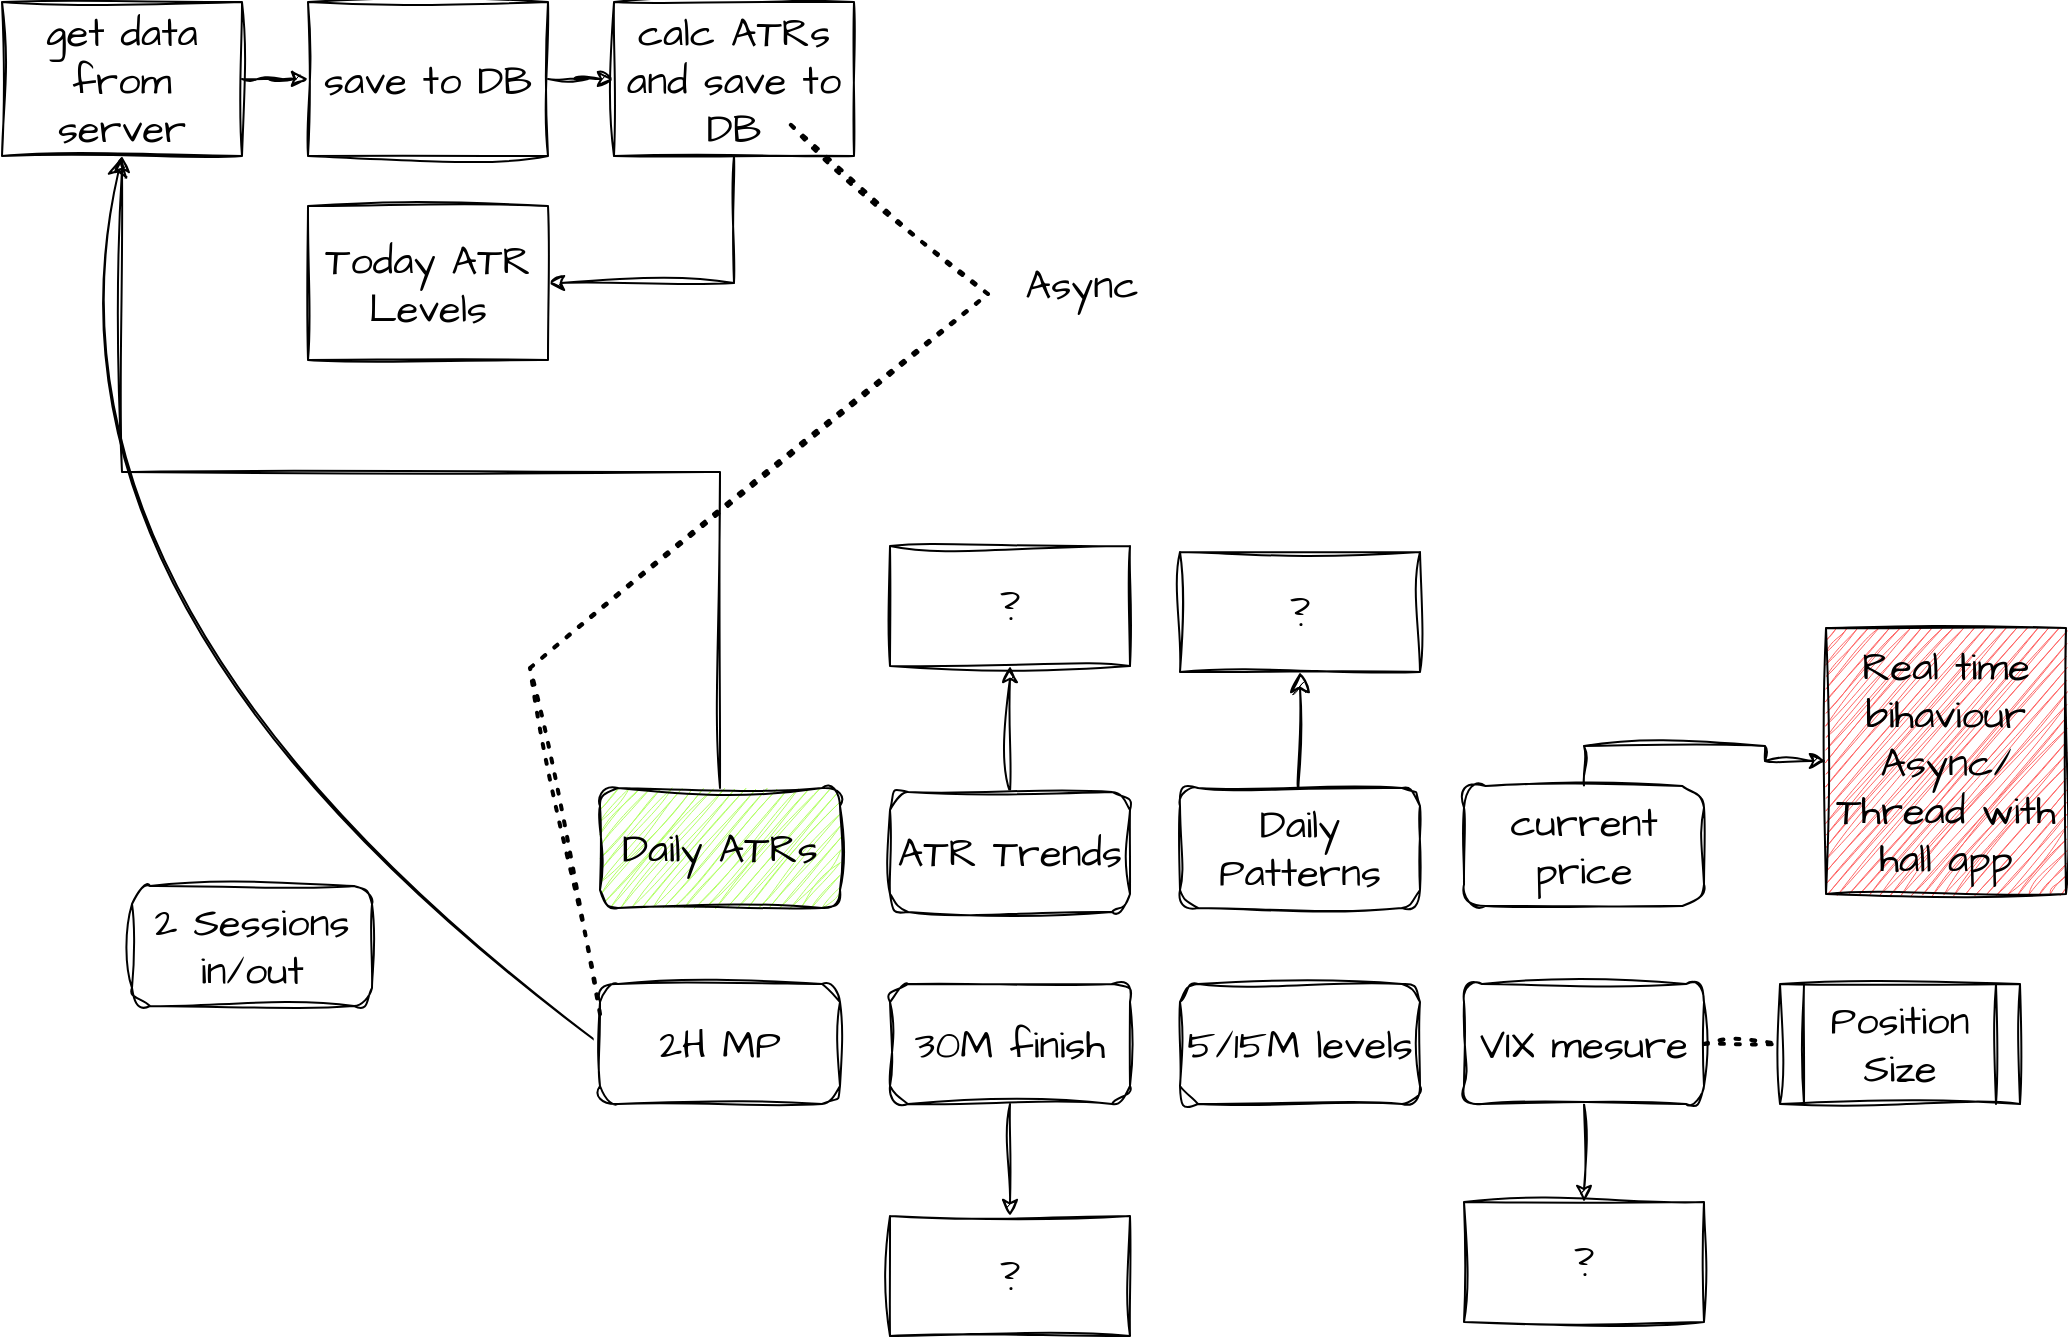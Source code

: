 <mxfile version="21.6.5" type="device" pages="7">
  <diagram id="d9sCb0YppfIdgZC53llZ" name="main">
    <mxGraphModel dx="1418" dy="828" grid="0" gridSize="10" guides="1" tooltips="1" connect="1" arrows="1" fold="1" page="1" pageScale="1" pageWidth="1169" pageHeight="827" background="none" math="0" shadow="0">
      <root>
        <mxCell id="0" />
        <mxCell id="1" parent="0" />
        <mxCell id="SPf4cBfet6onQZuEOQ-6-13" style="edgeStyle=orthogonalEdgeStyle;rounded=0;sketch=1;hachureGap=4;jiggle=2;curveFitting=1;orthogonalLoop=1;jettySize=auto;html=1;exitX=0.5;exitY=0;exitDx=0;exitDy=0;entryX=0;entryY=0.5;entryDx=0;entryDy=0;fontFamily=Architects Daughter;fontSource=https%3A%2F%2Ffonts.googleapis.com%2Fcss%3Ffamily%3DArchitects%2BDaughter;fontSize=16;" parent="1" source="Qs0tslCQ6b_Nw7MiR13L-1" target="SPf4cBfet6onQZuEOQ-6-11" edge="1">
          <mxGeometry relative="1" as="geometry" />
        </mxCell>
        <mxCell id="Qs0tslCQ6b_Nw7MiR13L-1" value="current price" style="rounded=1;whiteSpace=wrap;html=1;sketch=1;hachureGap=4;jiggle=2;curveFitting=1;fontFamily=Architects Daughter;fontSource=https%3A%2F%2Ffonts.googleapis.com%2Fcss%3Ffamily%3DArchitects%2BDaughter;fontSize=20;arcSize=18;" parent="1" vertex="1">
          <mxGeometry x="772" y="436" width="120" height="60" as="geometry" />
        </mxCell>
        <mxCell id="SPf4cBfet6onQZuEOQ-6-24" style="edgeStyle=none;curved=1;rounded=0;sketch=1;hachureGap=4;jiggle=2;curveFitting=1;orthogonalLoop=1;jettySize=auto;html=1;exitX=0;exitY=0.5;exitDx=0;exitDy=0;entryX=0.5;entryY=1;entryDx=0;entryDy=0;fontFamily=Architects Daughter;fontSource=https%3A%2F%2Ffonts.googleapis.com%2Fcss%3Ffamily%3DArchitects%2BDaughter;fontSize=16;startSize=8;endSize=8;" parent="1" source="SPf4cBfet6onQZuEOQ-6-1" target="SPf4cBfet6onQZuEOQ-6-14" edge="1">
          <mxGeometry relative="1" as="geometry">
            <Array as="points">
              <mxPoint x="49" y="352" />
            </Array>
          </mxGeometry>
        </mxCell>
        <mxCell id="SPf4cBfet6onQZuEOQ-6-1" value="2H MP" style="rounded=1;whiteSpace=wrap;html=1;sketch=1;hachureGap=4;jiggle=2;curveFitting=1;fontFamily=Architects Daughter;fontSource=https%3A%2F%2Ffonts.googleapis.com%2Fcss%3Ffamily%3DArchitects%2BDaughter;fontSize=20;" parent="1" vertex="1">
          <mxGeometry x="340" y="535" width="120" height="60" as="geometry" />
        </mxCell>
        <mxCell id="SPf4cBfet6onQZuEOQ-6-2" value="5/15M levels" style="rounded=1;whiteSpace=wrap;html=1;sketch=1;hachureGap=4;jiggle=2;curveFitting=1;fontFamily=Architects Daughter;fontSource=https%3A%2F%2Ffonts.googleapis.com%2Fcss%3Ffamily%3DArchitects%2BDaughter;fontSize=20;" parent="1" vertex="1">
          <mxGeometry x="630" y="535" width="120" height="60" as="geometry" />
        </mxCell>
        <mxCell id="SPf4cBfet6onQZuEOQ-6-17" style="edgeStyle=orthogonalEdgeStyle;rounded=0;sketch=1;hachureGap=4;jiggle=2;curveFitting=1;orthogonalLoop=1;jettySize=auto;html=1;exitX=0.5;exitY=0;exitDx=0;exitDy=0;entryX=0.5;entryY=1;entryDx=0;entryDy=0;fontFamily=Architects Daughter;fontSource=https%3A%2F%2Ffonts.googleapis.com%2Fcss%3Ffamily%3DArchitects%2BDaughter;fontSize=16;" parent="1" source="SPf4cBfet6onQZuEOQ-6-3" target="SPf4cBfet6onQZuEOQ-6-14" edge="1">
          <mxGeometry relative="1" as="geometry" />
        </mxCell>
        <mxCell id="SPf4cBfet6onQZuEOQ-6-3" value="Daily ATRs" style="rounded=1;whiteSpace=wrap;html=1;sketch=1;hachureGap=4;jiggle=2;curveFitting=1;fontFamily=Architects Daughter;fontSource=https%3A%2F%2Ffonts.googleapis.com%2Fcss%3Ffamily%3DArchitects%2BDaughter;fontSize=20;shadow=0;glass=0;fillColor=#B3FF66;" parent="1" vertex="1">
          <mxGeometry x="340" y="437" width="120" height="60" as="geometry" />
        </mxCell>
        <mxCell id="SwcQJecywM94MdRh_J2i-4" value="" style="edgeStyle=orthogonalEdgeStyle;rounded=0;sketch=1;hachureGap=4;jiggle=2;curveFitting=1;orthogonalLoop=1;jettySize=auto;html=1;fontFamily=Architects Daughter;fontSource=https%3A%2F%2Ffonts.googleapis.com%2Fcss%3Ffamily%3DArchitects%2BDaughter;fontSize=16;" parent="1" source="SPf4cBfet6onQZuEOQ-6-4" target="SwcQJecywM94MdRh_J2i-3" edge="1">
          <mxGeometry relative="1" as="geometry" />
        </mxCell>
        <mxCell id="SPf4cBfet6onQZuEOQ-6-4" value="30M finish" style="rounded=1;whiteSpace=wrap;html=1;sketch=1;hachureGap=4;jiggle=2;curveFitting=1;fontFamily=Architects Daughter;fontSource=https%3A%2F%2Ffonts.googleapis.com%2Fcss%3Ffamily%3DArchitects%2BDaughter;fontSize=20;" parent="1" vertex="1">
          <mxGeometry x="485" y="535" width="120" height="60" as="geometry" />
        </mxCell>
        <mxCell id="SPf4cBfet6onQZuEOQ-6-23" value="" style="edgeStyle=none;curved=1;rounded=0;sketch=1;hachureGap=4;jiggle=2;curveFitting=1;orthogonalLoop=1;jettySize=auto;html=1;fontFamily=Architects Daughter;fontSource=https%3A%2F%2Ffonts.googleapis.com%2Fcss%3Ffamily%3DArchitects%2BDaughter;fontSize=16;startSize=8;endSize=8;" parent="1" source="SPf4cBfet6onQZuEOQ-6-6" target="SPf4cBfet6onQZuEOQ-6-22" edge="1">
          <mxGeometry relative="1" as="geometry" />
        </mxCell>
        <mxCell id="SPf4cBfet6onQZuEOQ-6-6" value="Daily Patterns" style="rounded=1;whiteSpace=wrap;html=1;sketch=1;hachureGap=4;jiggle=2;curveFitting=1;fontFamily=Architects Daughter;fontSource=https%3A%2F%2Ffonts.googleapis.com%2Fcss%3Ffamily%3DArchitects%2BDaughter;fontSize=20;" parent="1" vertex="1">
          <mxGeometry x="630" y="437" width="120" height="60" as="geometry" />
        </mxCell>
        <mxCell id="SPf4cBfet6onQZuEOQ-6-21" style="edgeStyle=orthogonalEdgeStyle;rounded=0;sketch=1;hachureGap=4;jiggle=2;curveFitting=1;orthogonalLoop=1;jettySize=auto;html=1;exitX=0.5;exitY=0;exitDx=0;exitDy=0;entryX=0.5;entryY=1;entryDx=0;entryDy=0;fontFamily=Architects Daughter;fontSource=https%3A%2F%2Ffonts.googleapis.com%2Fcss%3Ffamily%3DArchitects%2BDaughter;fontSize=16;" parent="1" source="SPf4cBfet6onQZuEOQ-6-7" target="SPf4cBfet6onQZuEOQ-6-20" edge="1">
          <mxGeometry relative="1" as="geometry" />
        </mxCell>
        <mxCell id="SPf4cBfet6onQZuEOQ-6-7" value="ATR Trends" style="rounded=1;whiteSpace=wrap;html=1;sketch=1;hachureGap=4;jiggle=2;curveFitting=1;fontFamily=Architects Daughter;fontSource=https%3A%2F%2Ffonts.googleapis.com%2Fcss%3Ffamily%3DArchitects%2BDaughter;fontSize=20;" parent="1" vertex="1">
          <mxGeometry x="485" y="439" width="120" height="60" as="geometry" />
        </mxCell>
        <mxCell id="SPf4cBfet6onQZuEOQ-6-11" value="Real time bihaviour&lt;br&gt;Async/&lt;br&gt;Thread with hall app" style="rounded=0;whiteSpace=wrap;html=1;sketch=1;hachureGap=4;jiggle=2;curveFitting=1;fontFamily=Architects Daughter;fontSource=https%3A%2F%2Ffonts.googleapis.com%2Fcss%3Ffamily%3DArchitects%2BDaughter;fontSize=20;fillColor=#FF6666;" parent="1" vertex="1">
          <mxGeometry x="953" y="357" width="120" height="133" as="geometry" />
        </mxCell>
        <mxCell id="SPf4cBfet6onQZuEOQ-6-18" value="" style="edgeStyle=orthogonalEdgeStyle;rounded=0;sketch=1;hachureGap=4;jiggle=2;curveFitting=1;orthogonalLoop=1;jettySize=auto;html=1;fontFamily=Architects Daughter;fontSource=https%3A%2F%2Ffonts.googleapis.com%2Fcss%3Ffamily%3DArchitects%2BDaughter;fontSize=16;" parent="1" source="SPf4cBfet6onQZuEOQ-6-14" target="SPf4cBfet6onQZuEOQ-6-15" edge="1">
          <mxGeometry relative="1" as="geometry" />
        </mxCell>
        <mxCell id="SPf4cBfet6onQZuEOQ-6-14" value="get data from server" style="rounded=0;whiteSpace=wrap;html=1;sketch=1;hachureGap=4;jiggle=2;curveFitting=1;fontFamily=Architects Daughter;fontSource=https%3A%2F%2Ffonts.googleapis.com%2Fcss%3Ffamily%3DArchitects%2BDaughter;fontSize=20;" parent="1" vertex="1">
          <mxGeometry x="41" y="44" width="120" height="77" as="geometry" />
        </mxCell>
        <mxCell id="SPf4cBfet6onQZuEOQ-6-19" value="" style="edgeStyle=orthogonalEdgeStyle;rounded=0;sketch=1;hachureGap=4;jiggle=2;curveFitting=1;orthogonalLoop=1;jettySize=auto;html=1;fontFamily=Architects Daughter;fontSource=https%3A%2F%2Ffonts.googleapis.com%2Fcss%3Ffamily%3DArchitects%2BDaughter;fontSize=16;" parent="1" source="SPf4cBfet6onQZuEOQ-6-15" target="SPf4cBfet6onQZuEOQ-6-16" edge="1">
          <mxGeometry relative="1" as="geometry" />
        </mxCell>
        <mxCell id="SPf4cBfet6onQZuEOQ-6-15" value="save to DB" style="rounded=0;whiteSpace=wrap;html=1;sketch=1;hachureGap=4;jiggle=2;curveFitting=1;fontFamily=Architects Daughter;fontSource=https%3A%2F%2Ffonts.googleapis.com%2Fcss%3Ffamily%3DArchitects%2BDaughter;fontSize=20;" parent="1" vertex="1">
          <mxGeometry x="194" y="44" width="120" height="77" as="geometry" />
        </mxCell>
        <mxCell id="3Yhd5pdRoqrVxaivQyFC-2" style="edgeStyle=orthogonalEdgeStyle;rounded=0;sketch=1;hachureGap=4;jiggle=2;curveFitting=1;orthogonalLoop=1;jettySize=auto;html=1;exitX=0.5;exitY=1;exitDx=0;exitDy=0;entryX=1;entryY=0.5;entryDx=0;entryDy=0;fontFamily=Architects Daughter;fontSource=https%3A%2F%2Ffonts.googleapis.com%2Fcss%3Ffamily%3DArchitects%2BDaughter;fontSize=16;" parent="1" source="SPf4cBfet6onQZuEOQ-6-16" target="3Yhd5pdRoqrVxaivQyFC-1" edge="1">
          <mxGeometry relative="1" as="geometry" />
        </mxCell>
        <mxCell id="SPf4cBfet6onQZuEOQ-6-16" value="calc ATRs and save to DB" style="rounded=0;whiteSpace=wrap;html=1;sketch=1;hachureGap=4;jiggle=2;curveFitting=1;fontFamily=Architects Daughter;fontSource=https%3A%2F%2Ffonts.googleapis.com%2Fcss%3Ffamily%3DArchitects%2BDaughter;fontSize=20;" parent="1" vertex="1">
          <mxGeometry x="347" y="44" width="120" height="77" as="geometry" />
        </mxCell>
        <mxCell id="SPf4cBfet6onQZuEOQ-6-20" value="?" style="rounded=0;whiteSpace=wrap;html=1;sketch=1;hachureGap=4;jiggle=2;curveFitting=1;fontFamily=Architects Daughter;fontSource=https%3A%2F%2Ffonts.googleapis.com%2Fcss%3Ffamily%3DArchitects%2BDaughter;fontSize=20;" parent="1" vertex="1">
          <mxGeometry x="485" y="316" width="120" height="60" as="geometry" />
        </mxCell>
        <mxCell id="SPf4cBfet6onQZuEOQ-6-22" value="?" style="rounded=0;whiteSpace=wrap;html=1;sketch=1;hachureGap=4;jiggle=2;curveFitting=1;fontFamily=Architects Daughter;fontSource=https%3A%2F%2Ffonts.googleapis.com%2Fcss%3Ffamily%3DArchitects%2BDaughter;fontSize=20;" parent="1" vertex="1">
          <mxGeometry x="630" y="319" width="120" height="60" as="geometry" />
        </mxCell>
        <mxCell id="3Yhd5pdRoqrVxaivQyFC-1" value="Today ATR Levels" style="rounded=0;whiteSpace=wrap;html=1;sketch=1;hachureGap=4;jiggle=2;curveFitting=1;fontFamily=Architects Daughter;fontSource=https%3A%2F%2Ffonts.googleapis.com%2Fcss%3Ffamily%3DArchitects%2BDaughter;fontSize=20;" parent="1" vertex="1">
          <mxGeometry x="194" y="146" width="120" height="77" as="geometry" />
        </mxCell>
        <mxCell id="zjq5U7VVoBbWQeQ-ou5R-1" value="" style="endArrow=none;dashed=1;html=1;dashPattern=1 3;strokeWidth=2;rounded=0;sketch=1;hachureGap=4;jiggle=2;curveFitting=1;fontFamily=Architects Daughter;fontSource=https%3A%2F%2Ffonts.googleapis.com%2Fcss%3Ffamily%3DArchitects%2BDaughter;fontSize=16;entryX=0.733;entryY=0.792;entryDx=0;entryDy=0;entryPerimeter=0;exitX=0;exitY=0.25;exitDx=0;exitDy=0;" parent="1" source="SPf4cBfet6onQZuEOQ-6-1" target="SPf4cBfet6onQZuEOQ-6-16" edge="1">
          <mxGeometry width="50" height="50" relative="1" as="geometry">
            <mxPoint x="613" y="431" as="sourcePoint" />
            <mxPoint x="663" y="381" as="targetPoint" />
            <Array as="points">
              <mxPoint x="305" y="377" />
              <mxPoint x="534" y="190" />
            </Array>
          </mxGeometry>
        </mxCell>
        <mxCell id="zjq5U7VVoBbWQeQ-ou5R-2" value="Async" style="text;html=1;strokeColor=none;fillColor=none;align=center;verticalAlign=middle;whiteSpace=wrap;rounded=0;fontSize=20;fontFamily=Architects Daughter;" parent="1" vertex="1">
          <mxGeometry x="551" y="169.5" width="60" height="30" as="geometry" />
        </mxCell>
        <mxCell id="SwcQJecywM94MdRh_J2i-2" value="" style="edgeStyle=orthogonalEdgeStyle;rounded=0;sketch=1;hachureGap=4;jiggle=2;curveFitting=1;orthogonalLoop=1;jettySize=auto;html=1;fontFamily=Architects Daughter;fontSource=https%3A%2F%2Ffonts.googleapis.com%2Fcss%3Ffamily%3DArchitects%2BDaughter;fontSize=16;" parent="1" source="WvkDAj87Vqx4E1l7cqWq-1" target="SwcQJecywM94MdRh_J2i-1" edge="1">
          <mxGeometry relative="1" as="geometry" />
        </mxCell>
        <mxCell id="WvkDAj87Vqx4E1l7cqWq-1" value="VIX mesure" style="rounded=1;whiteSpace=wrap;html=1;sketch=1;hachureGap=4;jiggle=2;curveFitting=1;fontFamily=Architects Daughter;fontSource=https%3A%2F%2Ffonts.googleapis.com%2Fcss%3Ffamily%3DArchitects%2BDaughter;fontSize=20;" parent="1" vertex="1">
          <mxGeometry x="772" y="535" width="120" height="60" as="geometry" />
        </mxCell>
        <mxCell id="WvkDAj87Vqx4E1l7cqWq-2" value="2 Sessions&lt;br&gt;in/out" style="rounded=1;whiteSpace=wrap;html=1;sketch=1;hachureGap=4;jiggle=2;curveFitting=1;fontFamily=Architects Daughter;fontSource=https%3A%2F%2Ffonts.googleapis.com%2Fcss%3Ffamily%3DArchitects%2BDaughter;fontSize=20;" parent="1" vertex="1">
          <mxGeometry x="106" y="486" width="120" height="60" as="geometry" />
        </mxCell>
        <mxCell id="SwcQJecywM94MdRh_J2i-1" value="?" style="rounded=0;whiteSpace=wrap;html=1;sketch=1;hachureGap=4;jiggle=2;curveFitting=1;fontFamily=Architects Daughter;fontSource=https%3A%2F%2Ffonts.googleapis.com%2Fcss%3Ffamily%3DArchitects%2BDaughter;fontSize=20;" parent="1" vertex="1">
          <mxGeometry x="772" y="644" width="120" height="60" as="geometry" />
        </mxCell>
        <mxCell id="SwcQJecywM94MdRh_J2i-3" value="?" style="rounded=0;whiteSpace=wrap;html=1;sketch=1;hachureGap=4;jiggle=2;curveFitting=1;fontFamily=Architects Daughter;fontSource=https%3A%2F%2Ffonts.googleapis.com%2Fcss%3Ffamily%3DArchitects%2BDaughter;fontSize=20;" parent="1" vertex="1">
          <mxGeometry x="485" y="651" width="120" height="60" as="geometry" />
        </mxCell>
        <mxCell id="DGaWnHSCxWL7Ijst7tYp-1" value="Position&lt;br&gt;Size" style="shape=process;whiteSpace=wrap;html=1;backgroundOutline=1;sketch=1;hachureGap=4;jiggle=2;curveFitting=1;fontFamily=Architects Daughter;fontSource=https%3A%2F%2Ffonts.googleapis.com%2Fcss%3Ffamily%3DArchitects%2BDaughter;fontSize=20;" parent="1" vertex="1">
          <mxGeometry x="930" y="535" width="120" height="60" as="geometry" />
        </mxCell>
        <mxCell id="DGaWnHSCxWL7Ijst7tYp-3" value="" style="endArrow=none;dashed=1;html=1;dashPattern=1 3;strokeWidth=2;rounded=0;sketch=1;hachureGap=4;jiggle=2;curveFitting=1;fontFamily=Architects Daughter;fontSource=https%3A%2F%2Ffonts.googleapis.com%2Fcss%3Ffamily%3DArchitects%2BDaughter;fontSize=16;entryX=0;entryY=0.5;entryDx=0;entryDy=0;exitX=1;exitY=0.5;exitDx=0;exitDy=0;" parent="1" source="WvkDAj87Vqx4E1l7cqWq-1" target="DGaWnHSCxWL7Ijst7tYp-1" edge="1">
          <mxGeometry width="50" height="50" relative="1" as="geometry">
            <mxPoint x="894" y="561" as="sourcePoint" />
            <mxPoint x="944" y="511" as="targetPoint" />
          </mxGeometry>
        </mxCell>
      </root>
    </mxGraphModel>
  </diagram>
  <diagram name="Daily_atrs" id="1nn09hrnUkrgIzbbW_3l">
    <mxGraphModel dx="1434" dy="844" grid="1" gridSize="10" guides="1" tooltips="1" connect="1" arrows="1" fold="1" page="1" pageScale="1" pageWidth="1169" pageHeight="827" math="0" shadow="0">
      <root>
        <mxCell id="0" />
        <mxCell id="1" parent="0" />
        <mxCell id="1dySO8y3hFf6U580vOi2-9" value="" style="edgeStyle=orthogonalEdgeStyle;rounded=0;sketch=1;hachureGap=4;jiggle=2;curveFitting=1;orthogonalLoop=1;jettySize=auto;html=1;fontFamily=Architects Daughter;fontSource=https%3A%2F%2Ffonts.googleapis.com%2Fcss%3Ffamily%3DArchitects%2BDaughter;fontSize=16;" edge="1" parent="1" source="1dySO8y3hFf6U580vOi2-1" target="1dySO8y3hFf6U580vOi2-2">
          <mxGeometry relative="1" as="geometry" />
        </mxCell>
        <mxCell id="1dySO8y3hFf6U580vOi2-19" style="edgeStyle=orthogonalEdgeStyle;rounded=0;sketch=1;hachureGap=4;jiggle=2;curveFitting=1;orthogonalLoop=1;jettySize=auto;html=1;exitX=0;exitY=0.5;exitDx=0;exitDy=0;entryX=0.5;entryY=0;entryDx=0;entryDy=0;fontFamily=Architects Daughter;fontSource=https%3A%2F%2Ffonts.googleapis.com%2Fcss%3Ffamily%3DArchitects%2BDaughter;fontSize=16;" edge="1" parent="1" source="1dySO8y3hFf6U580vOi2-1" target="1dySO8y3hFf6U580vOi2-18">
          <mxGeometry relative="1" as="geometry" />
        </mxCell>
        <mxCell id="1dySO8y3hFf6U580vOi2-1" value="get binance data" style="rounded=1;whiteSpace=wrap;html=1;sketch=1;hachureGap=4;jiggle=2;curveFitting=1;fontFamily=Architects Daughter;fontSource=https%3A%2F%2Ffonts.googleapis.com%2Fcss%3Ffamily%3DArchitects%2BDaughter;fontSize=20;" vertex="1" parent="1">
          <mxGeometry x="550" y="70" width="120" height="60" as="geometry" />
        </mxCell>
        <mxCell id="1dySO8y3hFf6U580vOi2-10" value="" style="edgeStyle=orthogonalEdgeStyle;rounded=0;sketch=1;hachureGap=4;jiggle=2;curveFitting=1;orthogonalLoop=1;jettySize=auto;html=1;fontFamily=Architects Daughter;fontSource=https%3A%2F%2Ffonts.googleapis.com%2Fcss%3Ffamily%3DArchitects%2BDaughter;fontSize=16;" edge="1" parent="1" source="1dySO8y3hFf6U580vOi2-2" target="1dySO8y3hFf6U580vOi2-8">
          <mxGeometry relative="1" as="geometry" />
        </mxCell>
        <mxCell id="1dySO8y3hFf6U580vOi2-2" value="save to DB" style="rounded=1;whiteSpace=wrap;html=1;sketch=1;hachureGap=4;jiggle=2;curveFitting=1;fontFamily=Architects Daughter;fontSource=https%3A%2F%2Ffonts.googleapis.com%2Fcss%3Ffamily%3DArchitects%2BDaughter;fontSize=20;" vertex="1" parent="1">
          <mxGeometry x="550" y="170" width="120" height="60" as="geometry" />
        </mxCell>
        <mxCell id="1dySO8y3hFf6U580vOi2-12" style="edgeStyle=orthogonalEdgeStyle;rounded=0;sketch=1;hachureGap=4;jiggle=2;curveFitting=1;orthogonalLoop=1;jettySize=auto;html=1;exitX=0;exitY=0.5;exitDx=0;exitDy=0;entryX=0;entryY=0.5;entryDx=0;entryDy=0;entryPerimeter=0;fontFamily=Architects Daughter;fontSource=https%3A%2F%2Ffonts.googleapis.com%2Fcss%3Ffamily%3DArchitects%2BDaughter;fontSize=16;" edge="1" parent="1" source="1dySO8y3hFf6U580vOi2-3" target="1dySO8y3hFf6U580vOi2-8">
          <mxGeometry relative="1" as="geometry" />
        </mxCell>
        <mxCell id="1dySO8y3hFf6U580vOi2-21" style="edgeStyle=orthogonalEdgeStyle;rounded=0;sketch=1;hachureGap=4;jiggle=2;curveFitting=1;orthogonalLoop=1;jettySize=auto;html=1;exitX=0;exitY=0.5;exitDx=0;exitDy=0;entryX=0.5;entryY=1;entryDx=0;entryDy=0;fontFamily=Architects Daughter;fontSource=https%3A%2F%2Ffonts.googleapis.com%2Fcss%3Ffamily%3DArchitects%2BDaughter;fontSize=16;" edge="1" parent="1" source="1dySO8y3hFf6U580vOi2-3" target="1dySO8y3hFf6U580vOi2-17">
          <mxGeometry relative="1" as="geometry" />
        </mxCell>
        <mxCell id="1dySO8y3hFf6U580vOi2-3" value="Today ATR&lt;br&gt;ATR levels" style="rounded=1;whiteSpace=wrap;html=1;sketch=1;hachureGap=4;jiggle=2;curveFitting=1;fontFamily=Architects Daughter;fontSource=https%3A%2F%2Ffonts.googleapis.com%2Fcss%3Ffamily%3DArchitects%2BDaughter;fontSize=20;" vertex="1" parent="1">
          <mxGeometry x="550" y="470" width="120" height="60" as="geometry" />
        </mxCell>
        <mxCell id="1dySO8y3hFf6U580vOi2-11" value="" style="edgeStyle=orthogonalEdgeStyle;rounded=0;sketch=1;hachureGap=4;jiggle=2;curveFitting=1;orthogonalLoop=1;jettySize=auto;html=1;fontFamily=Architects Daughter;fontSource=https%3A%2F%2Ffonts.googleapis.com%2Fcss%3Ffamily%3DArchitects%2BDaughter;fontSize=16;" edge="1" parent="1" source="1dySO8y3hFf6U580vOi2-4" target="1dySO8y3hFf6U580vOi2-8">
          <mxGeometry relative="1" as="geometry" />
        </mxCell>
        <mxCell id="1dySO8y3hFf6U580vOi2-20" style="edgeStyle=orthogonalEdgeStyle;rounded=0;sketch=1;hachureGap=4;jiggle=2;curveFitting=1;orthogonalLoop=1;jettySize=auto;html=1;exitX=0;exitY=0.5;exitDx=0;exitDy=0;entryX=1;entryY=0.5;entryDx=0;entryDy=0;fontFamily=Architects Daughter;fontSource=https%3A%2F%2Ffonts.googleapis.com%2Fcss%3Ffamily%3DArchitects%2BDaughter;fontSize=16;" edge="1" parent="1" source="1dySO8y3hFf6U580vOi2-4" target="1dySO8y3hFf6U580vOi2-17">
          <mxGeometry relative="1" as="geometry" />
        </mxCell>
        <mxCell id="1dySO8y3hFf6U580vOi2-4" value="Total TRs" style="rounded=1;whiteSpace=wrap;html=1;sketch=1;hachureGap=4;jiggle=2;curveFitting=1;fontFamily=Architects Daughter;fontSource=https%3A%2F%2Ffonts.googleapis.com%2Fcss%3Ffamily%3DArchitects%2BDaughter;fontSize=20;" vertex="1" parent="1">
          <mxGeometry x="550" y="370" width="120" height="60" as="geometry" />
        </mxCell>
        <mxCell id="1dySO8y3hFf6U580vOi2-14" value="" style="edgeStyle=orthogonalEdgeStyle;rounded=0;sketch=1;hachureGap=4;jiggle=2;curveFitting=1;orthogonalLoop=1;jettySize=auto;html=1;fontFamily=Architects Daughter;fontSource=https%3A%2F%2Ffonts.googleapis.com%2Fcss%3Ffamily%3DArchitects%2BDaughter;fontSize=16;" edge="1" parent="1" source="1dySO8y3hFf6U580vOi2-5" target="1dySO8y3hFf6U580vOi2-7">
          <mxGeometry relative="1" as="geometry" />
        </mxCell>
        <mxCell id="1dySO8y3hFf6U580vOi2-5" value="ATRs total with Pandas" style="rounded=1;whiteSpace=wrap;html=1;sketch=1;hachureGap=4;jiggle=2;curveFitting=1;fontFamily=Architects Daughter;fontSource=https%3A%2F%2Ffonts.googleapis.com%2Fcss%3Ffamily%3DArchitects%2BDaughter;fontSize=20;" vertex="1" parent="1">
          <mxGeometry x="720" y="370" width="120" height="60" as="geometry" />
        </mxCell>
        <mxCell id="1dySO8y3hFf6U580vOi2-7" value="Table" style="shape=cylinder3;whiteSpace=wrap;html=1;boundedLbl=1;backgroundOutline=1;size=15;sketch=1;hachureGap=4;jiggle=2;curveFitting=1;fontFamily=Architects Daughter;fontSource=https%3A%2F%2Ffonts.googleapis.com%2Fcss%3Ffamily%3DArchitects%2BDaughter;fontSize=20;" vertex="1" parent="1">
          <mxGeometry x="740" y="260" width="60" height="80" as="geometry" />
        </mxCell>
        <mxCell id="1dySO8y3hFf6U580vOi2-13" style="edgeStyle=orthogonalEdgeStyle;rounded=0;sketch=1;hachureGap=4;jiggle=2;curveFitting=1;orthogonalLoop=1;jettySize=auto;html=1;exitX=1;exitY=0.5;exitDx=0;exitDy=0;exitPerimeter=0;entryX=0;entryY=0.5;entryDx=0;entryDy=0;fontFamily=Architects Daughter;fontSource=https%3A%2F%2Ffonts.googleapis.com%2Fcss%3Ffamily%3DArchitects%2BDaughter;fontSize=16;" edge="1" parent="1" source="1dySO8y3hFf6U580vOi2-8" target="1dySO8y3hFf6U580vOi2-5">
          <mxGeometry relative="1" as="geometry" />
        </mxCell>
        <mxCell id="1dySO8y3hFf6U580vOi2-8" value="Table" style="shape=cylinder3;whiteSpace=wrap;html=1;boundedLbl=1;backgroundOutline=1;size=15;sketch=1;hachureGap=4;jiggle=2;curveFitting=1;fontFamily=Architects Daughter;fontSource=https%3A%2F%2Ffonts.googleapis.com%2Fcss%3Ffamily%3DArchitects%2BDaughter;fontSize=20;" vertex="1" parent="1">
          <mxGeometry x="580" y="260" width="60" height="80" as="geometry" />
        </mxCell>
        <mxCell id="1dySO8y3hFf6U580vOi2-17" value="checker.py" style="shape=process;whiteSpace=wrap;html=1;backgroundOutline=1;sketch=1;hachureGap=4;jiggle=2;curveFitting=1;fontFamily=Architects Daughter;fontSource=https%3A%2F%2Ffonts.googleapis.com%2Fcss%3Ffamily%3DArchitects%2BDaughter;fontSize=20;" vertex="1" parent="1">
          <mxGeometry x="310" y="310" width="150" height="60" as="geometry" />
        </mxCell>
        <mxCell id="1dySO8y3hFf6U580vOi2-18" value="binance_api" style="shape=process;whiteSpace=wrap;html=1;backgroundOutline=1;sketch=1;hachureGap=4;jiggle=2;curveFitting=1;fontFamily=Architects Daughter;fontSource=https%3A%2F%2Ffonts.googleapis.com%2Fcss%3Ffamily%3DArchitects%2BDaughter;fontSize=20;" vertex="1" parent="1">
          <mxGeometry x="310" y="220" width="150" height="60" as="geometry" />
        </mxCell>
      </root>
    </mxGraphModel>
  </diagram>
  <diagram id="v_69XfI-w9n85ivtC4Ui" name="2h_mp">
    <mxGraphModel dx="1418" dy="828" grid="1" gridSize="10" guides="1" tooltips="1" connect="1" arrows="1" fold="1" page="1" pageScale="1" pageWidth="1169" pageHeight="827" math="0" shadow="0">
      <root>
        <mxCell id="0" />
        <mxCell id="1" parent="0" />
        <mxCell id="n5yc7fdpMdbX8Uefq3Jv-1" value="2h model in db" style="rounded=1;whiteSpace=wrap;html=1;sketch=1;hachureGap=4;jiggle=2;curveFitting=1;fontFamily=Architects Daughter;fontSource=https%3A%2F%2Ffonts.googleapis.com%2Fcss%3Ffamily%3DArchitects%2BDaughter;fontSize=20;" parent="1" vertex="1">
          <mxGeometry x="280" y="120" width="120" height="60" as="geometry" />
        </mxCell>
        <mxCell id="kMsamUjsm2GbipH8_NL8-1" value="&lt;h1&gt;2H MP&lt;/h1&gt;&lt;p style=&quot;line-height: 75%;&quot;&gt;1. get one session&lt;/p&gt;&lt;p style=&quot;line-height: 75%;&quot;&gt;2. define Base 2 2H&lt;/p&gt;&lt;p style=&quot;line-height: 75%;&quot;&gt;3. tails upper/lower&lt;/p&gt;&lt;p style=&quot;line-height: 95%;&quot;&gt;4. load each session one by one, handle it with Pandas and save&lt;/p&gt;&lt;p style=&quot;line-height: 95%;&quot;&gt;This data storage for last 7 sessions&lt;/p&gt;" style="text;html=1;strokeColor=none;fillColor=none;spacing=5;spacingTop=-20;whiteSpace=wrap;overflow=hidden;rounded=0;fontSize=20;fontFamily=Architects Daughter;" parent="1" vertex="1">
          <mxGeometry x="40" y="40" width="190" height="410" as="geometry" />
        </mxCell>
        <mxCell id="kMsamUjsm2GbipH8_NL8-12" style="edgeStyle=orthogonalEdgeStyle;rounded=0;sketch=1;hachureGap=4;jiggle=2;curveFitting=1;orthogonalLoop=1;jettySize=auto;html=1;exitX=0;exitY=0.5;exitDx=0;exitDy=0;entryX=0.618;entryY=-0.012;entryDx=0;entryDy=0;entryPerimeter=0;fontFamily=Architects Daughter;fontSource=https%3A%2F%2Ffonts.googleapis.com%2Fcss%3Ffamily%3DArchitects%2BDaughter;fontSize=16;" parent="1" source="kMsamUjsm2GbipH8_NL8-2" target="kMsamUjsm2GbipH8_NL8-5" edge="1">
          <mxGeometry relative="1" as="geometry" />
        </mxCell>
        <mxCell id="kMsamUjsm2GbipH8_NL8-2" value="save each session MP to DB" style="rounded=1;whiteSpace=wrap;html=1;sketch=1;hachureGap=4;jiggle=2;curveFitting=1;fontFamily=Architects Daughter;fontSource=https%3A%2F%2Ffonts.googleapis.com%2Fcss%3Ffamily%3DArchitects%2BDaughter;fontSize=20;" parent="1" vertex="1">
          <mxGeometry x="530" y="120" width="120" height="90" as="geometry" />
        </mxCell>
        <mxCell id="kMsamUjsm2GbipH8_NL8-3" value="Got" style="text;html=1;strokeColor=none;fillColor=none;align=center;verticalAlign=middle;whiteSpace=wrap;rounded=0;fontSize=20;fontFamily=Architects Daughter;" parent="1" vertex="1">
          <mxGeometry x="300" y="40" width="60" height="30" as="geometry" />
        </mxCell>
        <mxCell id="kMsamUjsm2GbipH8_NL8-4" value="Handle" style="text;html=1;strokeColor=none;fillColor=none;align=center;verticalAlign=middle;whiteSpace=wrap;rounded=0;fontSize=20;fontFamily=Architects Daughter;" parent="1" vertex="1">
          <mxGeometry x="550" y="40" width="60" height="30" as="geometry" />
        </mxCell>
        <mxCell id="kMsamUjsm2GbipH8_NL8-5" value="2h MP model" style="swimlane;fontStyle=0;childLayout=stackLayout;horizontal=1;startSize=30;horizontalStack=0;resizeParent=1;resizeParentMax=0;resizeLast=0;collapsible=1;marginBottom=0;whiteSpace=wrap;html=1;sketch=1;hachureGap=4;jiggle=2;curveFitting=1;fontFamily=Architects Daughter;fontSource=https%3A%2F%2Ffonts.googleapis.com%2Fcss%3Ffamily%3DArchitects%2BDaughter;fontSize=20;" parent="1" vertex="1">
          <mxGeometry x="280" y="240" width="220" height="340" as="geometry">
            <mxRectangle x="280" y="240" width="150" height="40" as="alternateBounds" />
          </mxGeometry>
        </mxCell>
        <mxCell id="kMsamUjsm2GbipH8_NL8-6" value="base =&amp;gt; top, bottom, size (ticks, %)" style="text;strokeColor=none;fillColor=none;align=left;verticalAlign=middle;spacingLeft=4;spacingRight=4;overflow=hidden;points=[[0,0.5],[1,0.5]];portConstraint=eastwest;rotatable=0;whiteSpace=wrap;html=1;fontSize=20;fontFamily=Architects Daughter;" parent="kMsamUjsm2GbipH8_NL8-5" vertex="1">
          <mxGeometry y="30" width="220" height="70" as="geometry" />
        </mxCell>
        <mxCell id="kMsamUjsm2GbipH8_NL8-7" value="formation" style="text;strokeColor=none;fillColor=none;align=left;verticalAlign=middle;spacingLeft=4;spacingRight=4;overflow=hidden;points=[[0,0.5],[1,0.5]];portConstraint=eastwest;rotatable=0;whiteSpace=wrap;html=1;fontSize=20;fontFamily=Architects Daughter;" parent="kMsamUjsm2GbipH8_NL8-5" vertex="1">
          <mxGeometry y="100" width="220" height="30" as="geometry" />
        </mxCell>
        <mxCell id="kMsamUjsm2GbipH8_NL8-8" value="main levels =&amp;gt; top, bottom, size (ticks, %)" style="text;strokeColor=none;fillColor=none;align=left;verticalAlign=middle;spacingLeft=4;spacingRight=4;overflow=hidden;points=[[0,0.5],[1,0.5]];portConstraint=eastwest;rotatable=0;whiteSpace=wrap;html=1;fontSize=20;fontFamily=Architects Daughter;" parent="kMsamUjsm2GbipH8_NL8-5" vertex="1">
          <mxGeometry y="130" width="220" height="60" as="geometry" />
        </mxCell>
        <mxCell id="kMsamUjsm2GbipH8_NL8-11" value="main volume =&amp;gt; top, bottom, size (ticks, %)" style="text;strokeColor=none;fillColor=none;align=left;verticalAlign=middle;spacingLeft=4;spacingRight=4;overflow=hidden;points=[[0,0.5],[1,0.5]];portConstraint=eastwest;rotatable=0;whiteSpace=wrap;html=1;fontSize=20;fontFamily=Architects Daughter;" parent="kMsamUjsm2GbipH8_NL8-5" vertex="1">
          <mxGeometry y="190" width="220" height="60" as="geometry" />
        </mxCell>
        <mxCell id="kMsamUjsm2GbipH8_NL8-9" value="tails Upper / Lower" style="text;strokeColor=none;fillColor=none;align=left;verticalAlign=middle;spacingLeft=4;spacingRight=4;overflow=hidden;points=[[0,0.5],[1,0.5]];portConstraint=eastwest;rotatable=0;whiteSpace=wrap;html=1;fontSize=20;fontFamily=Architects Daughter;" parent="kMsamUjsm2GbipH8_NL8-5" vertex="1">
          <mxGeometry y="250" width="220" height="30" as="geometry" />
        </mxCell>
        <mxCell id="kMsamUjsm2GbipH8_NL8-10" value="tails levels =&amp;gt; top, bottom, size (ticks, %)" style="text;strokeColor=none;fillColor=none;align=left;verticalAlign=middle;spacingLeft=4;spacingRight=4;overflow=hidden;points=[[0,0.5],[1,0.5]];portConstraint=eastwest;rotatable=0;whiteSpace=wrap;html=1;fontSize=20;fontFamily=Architects Daughter;" parent="kMsamUjsm2GbipH8_NL8-5" vertex="1">
          <mxGeometry y="280" width="220" height="60" as="geometry" />
        </mxCell>
        <mxCell id="kMsamUjsm2GbipH8_NL8-13" value="functions" style="text;html=1;strokeColor=none;fillColor=none;align=center;verticalAlign=middle;whiteSpace=wrap;rounded=0;fontSize=20;fontFamily=Architects Daughter;" parent="1" vertex="1">
          <mxGeometry x="770" y="40" width="60" height="30" as="geometry" />
        </mxCell>
        <mxCell id="kMsamUjsm2GbipH8_NL8-14" value="handler for each 2h session" style="rounded=1;whiteSpace=wrap;html=1;sketch=1;hachureGap=4;jiggle=2;curveFitting=1;fontFamily=Architects Daughter;fontSource=https%3A%2F%2Ffonts.googleapis.com%2Fcss%3Ffamily%3DArchitects%2BDaughter;fontSize=20;" parent="1" vertex="1">
          <mxGeometry x="740" y="120" width="120" height="80" as="geometry" />
        </mxCell>
        <mxCell id="kMsamUjsm2GbipH8_NL8-15" value="Logic" style="swimlane;fontStyle=0;childLayout=stackLayout;horizontal=1;startSize=30;horizontalStack=0;resizeParent=1;resizeParentMax=0;resizeLast=0;collapsible=1;marginBottom=0;whiteSpace=wrap;html=1;sketch=1;hachureGap=4;jiggle=2;curveFitting=1;fontFamily=Architects Daughter;fontSource=https%3A%2F%2Ffonts.googleapis.com%2Fcss%3Ffamily%3DArchitects%2BDaughter;fontSize=20;" parent="1" vertex="1">
          <mxGeometry x="670" y="230" width="280" height="150" as="geometry" />
        </mxCell>
        <mxCell id="kMsamUjsm2GbipH8_NL8-16" value="define start and end of session" style="text;strokeColor=none;fillColor=none;align=left;verticalAlign=middle;spacingLeft=4;spacingRight=4;overflow=hidden;points=[[0,0.5],[1,0.5]];portConstraint=eastwest;rotatable=0;whiteSpace=wrap;html=1;fontSize=20;fontFamily=Architects Daughter;" parent="kMsamUjsm2GbipH8_NL8-15" vertex="1">
          <mxGeometry y="30" width="280" height="60" as="geometry" />
        </mxCell>
        <mxCell id="kMsamUjsm2GbipH8_NL8-17" value="transfet data to Panda DF" style="text;strokeColor=none;fillColor=none;align=left;verticalAlign=middle;spacingLeft=4;spacingRight=4;overflow=hidden;points=[[0,0.5],[1,0.5]];portConstraint=eastwest;rotatable=0;whiteSpace=wrap;html=1;fontSize=20;fontFamily=Architects Daughter;" parent="kMsamUjsm2GbipH8_NL8-15" vertex="1">
          <mxGeometry y="90" width="280" height="30" as="geometry" />
        </mxCell>
        <mxCell id="kMsamUjsm2GbipH8_NL8-18" value="make calcs" style="text;strokeColor=none;fillColor=none;align=left;verticalAlign=middle;spacingLeft=4;spacingRight=4;overflow=hidden;points=[[0,0.5],[1,0.5]];portConstraint=eastwest;rotatable=0;whiteSpace=wrap;html=1;fontSize=20;fontFamily=Architects Daughter;" parent="kMsamUjsm2GbipH8_NL8-15" vertex="1">
          <mxGeometry y="120" width="280" height="30" as="geometry" />
        </mxCell>
        <mxCell id="9j3-7rG9vYi_FwYVrHm0-7" style="edgeStyle=orthogonalEdgeStyle;rounded=0;sketch=1;hachureGap=4;jiggle=2;curveFitting=1;orthogonalLoop=1;jettySize=auto;html=1;exitX=0;exitY=0.5;exitDx=0;exitDy=0;entryX=0.995;entryY=0.05;entryDx=0;entryDy=0;entryPerimeter=0;fontFamily=Architects Daughter;fontSource=https%3A%2F%2Ffonts.googleapis.com%2Fcss%3Ffamily%3DArchitects%2BDaughter;fontSize=16;" parent="1" source="kMsamUjsm2GbipH8_NL8-18" target="kMsamUjsm2GbipH8_NL8-5" edge="1">
          <mxGeometry relative="1" as="geometry" />
        </mxCell>
        <mxCell id="sJ19XtWdVwhXwwdpz_IU-3" value="Flow" style="swimlane;fontStyle=0;childLayout=stackLayout;horizontal=1;startSize=30;horizontalStack=0;resizeParent=1;resizeParentMax=0;resizeLast=0;collapsible=1;marginBottom=0;whiteSpace=wrap;html=1;sketch=1;hachureGap=4;jiggle=2;curveFitting=1;fontFamily=Architects Daughter;fontSource=https%3A%2F%2Ffonts.googleapis.com%2Fcss%3Ffamily%3DArchitects%2BDaughter;fontSize=20;" vertex="1" parent="1">
          <mxGeometry x="670" y="414" width="280" height="150" as="geometry" />
        </mxCell>
        <mxCell id="sJ19XtWdVwhXwwdpz_IU-4" value="delete data older than 7 ses" style="text;strokeColor=none;fillColor=none;align=left;verticalAlign=middle;spacingLeft=4;spacingRight=4;overflow=hidden;points=[[0,0.5],[1,0.5]];portConstraint=eastwest;rotatable=0;whiteSpace=wrap;html=1;fontSize=20;fontFamily=Architects Daughter;" vertex="1" parent="sJ19XtWdVwhXwwdpz_IU-3">
          <mxGeometry y="30" width="280" height="60" as="geometry" />
        </mxCell>
        <mxCell id="sJ19XtWdVwhXwwdpz_IU-5" value="transfet data to Panda DF" style="text;strokeColor=none;fillColor=none;align=left;verticalAlign=middle;spacingLeft=4;spacingRight=4;overflow=hidden;points=[[0,0.5],[1,0.5]];portConstraint=eastwest;rotatable=0;whiteSpace=wrap;html=1;fontSize=20;fontFamily=Architects Daughter;" vertex="1" parent="sJ19XtWdVwhXwwdpz_IU-3">
          <mxGeometry y="90" width="280" height="30" as="geometry" />
        </mxCell>
        <mxCell id="sJ19XtWdVwhXwwdpz_IU-6" value="make calcs" style="text;strokeColor=none;fillColor=none;align=left;verticalAlign=middle;spacingLeft=4;spacingRight=4;overflow=hidden;points=[[0,0.5],[1,0.5]];portConstraint=eastwest;rotatable=0;whiteSpace=wrap;html=1;fontSize=20;fontFamily=Architects Daughter;" vertex="1" parent="sJ19XtWdVwhXwwdpz_IU-3">
          <mxGeometry y="120" width="280" height="30" as="geometry" />
        </mxCell>
      </root>
    </mxGraphModel>
  </diagram>
  <diagram id="Qx9jMj3WQg0vf2tR7TM2" name="5m">
    <mxGraphModel dx="1418" dy="828" grid="1" gridSize="10" guides="1" tooltips="1" connect="1" arrows="1" fold="1" page="1" pageScale="1" pageWidth="1169" pageHeight="827" math="0" shadow="0">
      <root>
        <mxCell id="0" />
        <mxCell id="1" parent="0" />
        <mxCell id="WkvWVgihLS-JPatUvHZD-1" value="&lt;h1&gt;5M Celery&lt;/h1&gt;&lt;p&gt;Use 5M Celery requests instead of realtime ?&lt;/p&gt;&lt;p&gt;So from DB Model i can request 5m to fontend and compare with current situation in my patterns&lt;/p&gt;&lt;p&gt;As also I can use it in 5/15M refuse pattern&lt;/p&gt;&lt;p&gt;Must run in back or Celery&lt;/p&gt;" style="text;html=1;strokeColor=none;fillColor=none;spacing=5;spacingTop=-20;whiteSpace=wrap;overflow=hidden;rounded=0;fontSize=20;fontFamily=Architects Daughter;" parent="1" vertex="1">
          <mxGeometry x="40" y="40" width="220" height="440" as="geometry" />
        </mxCell>
      </root>
    </mxGraphModel>
  </diagram>
  <diagram id="AkSGZFrZUQKK2QpPE3sv" name="2 sesions">
    <mxGraphModel dx="1418" dy="828" grid="1" gridSize="10" guides="1" tooltips="1" connect="1" arrows="1" fold="1" page="1" pageScale="1" pageWidth="1169" pageHeight="827" math="0" shadow="0">
      <root>
        <mxCell id="0" />
        <mxCell id="1" parent="0" />
        <mxCell id="8Q-bwlsx-9o_0hTq4SrW-1" value="&lt;h1&gt;&lt;span style=&quot;background-color: initial;&quot;&gt;2 Sessions&lt;/span&gt;&lt;/h1&gt;&lt;div&gt;Take current price (5m) and compare with high and low of two last sessiosn&lt;/div&gt;" style="text;html=1;strokeColor=none;fillColor=none;spacing=5;spacingTop=-20;whiteSpace=wrap;overflow=hidden;rounded=0;fontSize=20;fontFamily=Architects Daughter;" parent="1" vertex="1">
          <mxGeometry x="40" y="40" width="210" height="200" as="geometry" />
        </mxCell>
        <mxCell id="8Q-bwlsx-9o_0hTq4SrW-2" value="filter from Model Daily by symbol 2 last session" style="rounded=1;whiteSpace=wrap;html=1;sketch=1;hachureGap=4;jiggle=2;curveFitting=1;fontFamily=Architects Daughter;fontSource=https%3A%2F%2Ffonts.googleapis.com%2Fcss%3Ffamily%3DArchitects%2BDaughter;fontSize=20;" parent="1" vertex="1">
          <mxGeometry x="320" y="80" width="180" height="100" as="geometry" />
        </mxCell>
        <mxCell id="8Q-bwlsx-9o_0hTq4SrW-3" value="max(high, high)&lt;br&gt;min(low, low)" style="rounded=1;whiteSpace=wrap;html=1;sketch=1;hachureGap=4;jiggle=2;curveFitting=1;fontFamily=Architects Daughter;fontSource=https%3A%2F%2Ffonts.googleapis.com%2Fcss%3Ffamily%3DArchitects%2BDaughter;fontSize=20;" parent="1" vertex="1">
          <mxGeometry x="320" y="200" width="180" height="60" as="geometry" />
        </mxCell>
      </root>
    </mxGraphModel>
  </diagram>
  <diagram id="CmdcucMICXm5J0ZztiGg" name="Pos Size">
    <mxGraphModel dx="1418" dy="828" grid="1" gridSize="10" guides="1" tooltips="1" connect="1" arrows="1" fold="1" page="1" pageScale="1" pageWidth="1169" pageHeight="827" math="0" shadow="0">
      <root>
        <mxCell id="0" />
        <mxCell id="1" parent="0" />
        <mxCell id="6txV99dCQbS7PHTob7Q_-1" value="&lt;h1&gt;Position Size&lt;/h1&gt;&lt;p style=&quot;line-height: 40%;&quot;&gt;1. Total Risk on Deal&lt;/p&gt;&lt;p style=&quot;line-height: 90%;&quot;&gt;2. What part in percent of the move you can expect&lt;/p&gt;&lt;p style=&quot;line-height: 90%;&quot;&gt;3. Compare asset move by ATR (%). Current VIX in asset , Sectorand BTC!&lt;/p&gt;&lt;p style=&quot;line-height: 90%;&quot;&gt;4.Stop in %&lt;/p&gt;" style="text;html=1;strokeColor=none;fillColor=none;spacing=5;spacingTop=-20;whiteSpace=wrap;overflow=hidden;rounded=0;fontSize=20;fontFamily=Architects Daughter;" vertex="1" parent="1">
          <mxGeometry x="40" y="30" width="210" height="400" as="geometry" />
        </mxCell>
      </root>
    </mxGraphModel>
  </diagram>
  <diagram id="myT29KjMvNHhnetLAGz0" name="vix">
    <mxGraphModel dx="1418" dy="828" grid="1" gridSize="10" guides="1" tooltips="1" connect="1" arrows="1" fold="1" page="1" pageScale="1" pageWidth="1169" pageHeight="827" math="0" shadow="0">
      <root>
        <mxCell id="0" />
        <mxCell id="1" parent="0" />
        <mxCell id="Y-aITg5pbVfwm84TzKT--1" value="&lt;h1&gt;VIX&lt;/h1&gt;&lt;p&gt;ATR/Range(H-L)&lt;/p&gt;&lt;p&gt;Avg: 1/3/5/20-30 days&lt;/p&gt;" style="text;html=1;strokeColor=none;fillColor=none;spacing=5;spacingTop=-20;whiteSpace=wrap;overflow=hidden;rounded=0;fontSize=20;fontFamily=Architects Daughter;" vertex="1" parent="1">
          <mxGeometry x="40" y="30" width="210" height="250" as="geometry" />
        </mxCell>
      </root>
    </mxGraphModel>
  </diagram>
</mxfile>
